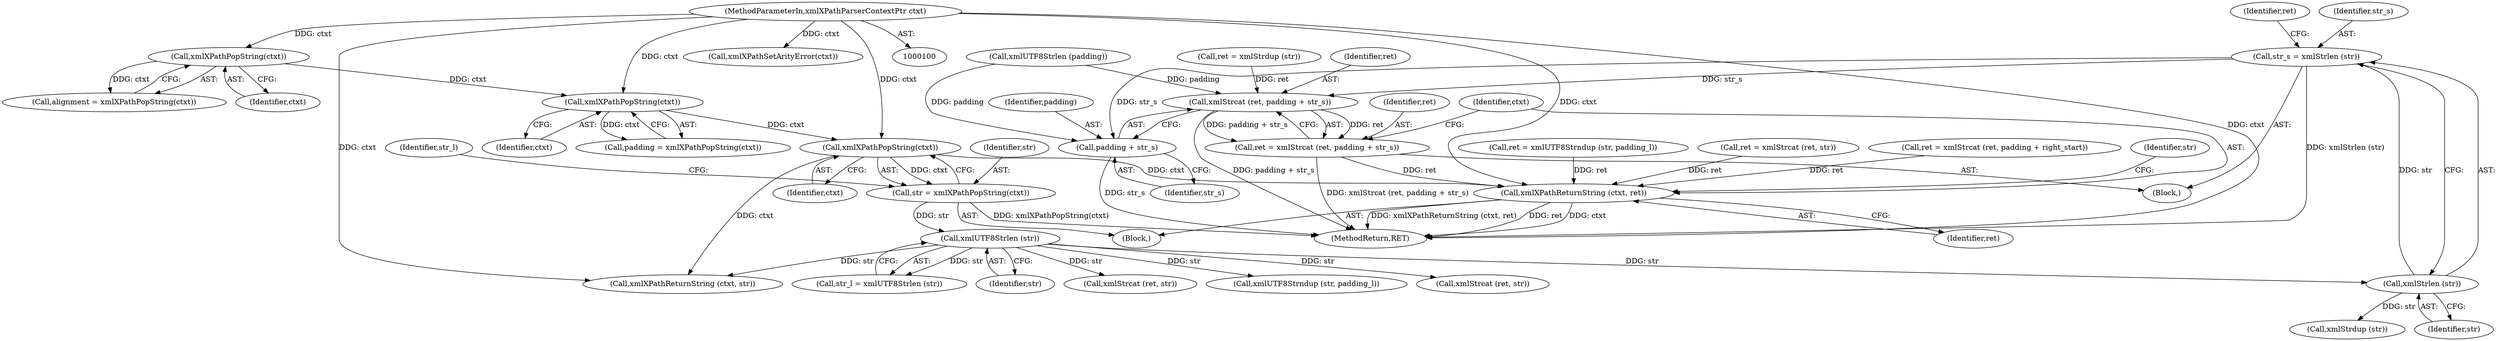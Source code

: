 digraph "1_Chrome_96dbafe288dbe2f0cc45fa3c39daf6d0c37acbab_8@del" {
"1000238" [label="(Call,str_s = xmlStrlen (str))"];
"1000240" [label="(Call,xmlStrlen (str))"];
"1000144" [label="(Call,xmlUTF8Strlen (str))"];
"1000138" [label="(Call,str = xmlXPathPopString(ctxt))"];
"1000140" [label="(Call,xmlXPathPopString(ctxt))"];
"1000136" [label="(Call,xmlXPathPopString(ctxt))"];
"1000128" [label="(Call,xmlXPathPopString(ctxt))"];
"1000101" [label="(MethodParameterIn,xmlXPathParserContextPtr ctxt)"];
"1000248" [label="(Call,xmlStrcat (ret, padding + str_s))"];
"1000246" [label="(Call,ret = xmlStrcat (ret, padding + str_s))"];
"1000253" [label="(Call,xmlXPathReturnString (ctxt, ret))"];
"1000250" [label="(Call,padding + str_s)"];
"1000242" [label="(Call,ret = xmlStrdup (str))"];
"1000262" [label="(MethodReturn,RET)"];
"1000145" [label="(Identifier,str)"];
"1000248" [label="(Call,xmlStrcat (ret, padding + str_s))"];
"1000101" [label="(MethodParameterIn,xmlXPathParserContextPtr ctxt)"];
"1000250" [label="(Call,padding + str_s)"];
"1000253" [label="(Call,xmlXPathReturnString (ctxt, ret))"];
"1000128" [label="(Call,xmlXPathPopString(ctxt))"];
"1000218" [label="(Call,xmlStrcat (ret, str))"];
"1000170" [label="(Call,xmlUTF8Strndup (str, padding_l))"];
"1000168" [label="(Call,ret = xmlUTF8Strndup (str, padding_l))"];
"1000138" [label="(Call,str = xmlXPathPopString(ctxt))"];
"1000129" [label="(Identifier,ctxt)"];
"1000252" [label="(Identifier,str_s)"];
"1000191" [label="(Call,xmlStrcat (ret, str))"];
"1000189" [label="(Call,ret = xmlStrcat (ret, str))"];
"1000144" [label="(Call,xmlUTF8Strlen (str))"];
"1000119" [label="(Call,xmlXPathSetArityError(ctxt))"];
"1000140" [label="(Call,xmlXPathPopString(ctxt))"];
"1000134" [label="(Call,padding = xmlXPathPopString(ctxt))"];
"1000136" [label="(Call,xmlXPathPopString(ctxt))"];
"1000251" [label="(Identifier,padding)"];
"1000240" [label="(Call,xmlStrlen (str))"];
"1000239" [label="(Identifier,str_s)"];
"1000137" [label="(Identifier,ctxt)"];
"1000254" [label="(Identifier,ctxt)"];
"1000246" [label="(Call,ret = xmlStrcat (ret, padding + str_s))"];
"1000141" [label="(Identifier,ctxt)"];
"1000103" [label="(Block,)"];
"1000236" [label="(Block,)"];
"1000142" [label="(Call,str_l = xmlUTF8Strlen (str))"];
"1000243" [label="(Identifier,ret)"];
"1000244" [label="(Call,xmlStrdup (str))"];
"1000241" [label="(Identifier,str)"];
"1000139" [label="(Identifier,str)"];
"1000247" [label="(Identifier,ret)"];
"1000255" [label="(Identifier,ret)"];
"1000148" [label="(Call,xmlUTF8Strlen (padding))"];
"1000126" [label="(Call,alignment = xmlXPathPopString(ctxt))"];
"1000228" [label="(Call,ret = xmlStrcat (ret, padding + right_start))"];
"1000257" [label="(Identifier,str)"];
"1000155" [label="(Call,xmlXPathReturnString (ctxt, str))"];
"1000143" [label="(Identifier,str_l)"];
"1000249" [label="(Identifier,ret)"];
"1000238" [label="(Call,str_s = xmlStrlen (str))"];
"1000238" -> "1000236"  [label="AST: "];
"1000238" -> "1000240"  [label="CFG: "];
"1000239" -> "1000238"  [label="AST: "];
"1000240" -> "1000238"  [label="AST: "];
"1000243" -> "1000238"  [label="CFG: "];
"1000238" -> "1000262"  [label="DDG: xmlStrlen (str)"];
"1000240" -> "1000238"  [label="DDG: str"];
"1000238" -> "1000248"  [label="DDG: str_s"];
"1000238" -> "1000250"  [label="DDG: str_s"];
"1000240" -> "1000241"  [label="CFG: "];
"1000241" -> "1000240"  [label="AST: "];
"1000144" -> "1000240"  [label="DDG: str"];
"1000240" -> "1000244"  [label="DDG: str"];
"1000144" -> "1000142"  [label="AST: "];
"1000144" -> "1000145"  [label="CFG: "];
"1000145" -> "1000144"  [label="AST: "];
"1000142" -> "1000144"  [label="CFG: "];
"1000144" -> "1000142"  [label="DDG: str"];
"1000138" -> "1000144"  [label="DDG: str"];
"1000144" -> "1000155"  [label="DDG: str"];
"1000144" -> "1000170"  [label="DDG: str"];
"1000144" -> "1000191"  [label="DDG: str"];
"1000144" -> "1000218"  [label="DDG: str"];
"1000138" -> "1000103"  [label="AST: "];
"1000138" -> "1000140"  [label="CFG: "];
"1000139" -> "1000138"  [label="AST: "];
"1000140" -> "1000138"  [label="AST: "];
"1000143" -> "1000138"  [label="CFG: "];
"1000138" -> "1000262"  [label="DDG: xmlXPathPopString(ctxt)"];
"1000140" -> "1000138"  [label="DDG: ctxt"];
"1000140" -> "1000141"  [label="CFG: "];
"1000141" -> "1000140"  [label="AST: "];
"1000136" -> "1000140"  [label="DDG: ctxt"];
"1000101" -> "1000140"  [label="DDG: ctxt"];
"1000140" -> "1000155"  [label="DDG: ctxt"];
"1000140" -> "1000253"  [label="DDG: ctxt"];
"1000136" -> "1000134"  [label="AST: "];
"1000136" -> "1000137"  [label="CFG: "];
"1000137" -> "1000136"  [label="AST: "];
"1000134" -> "1000136"  [label="CFG: "];
"1000136" -> "1000134"  [label="DDG: ctxt"];
"1000128" -> "1000136"  [label="DDG: ctxt"];
"1000101" -> "1000136"  [label="DDG: ctxt"];
"1000128" -> "1000126"  [label="AST: "];
"1000128" -> "1000129"  [label="CFG: "];
"1000129" -> "1000128"  [label="AST: "];
"1000126" -> "1000128"  [label="CFG: "];
"1000128" -> "1000126"  [label="DDG: ctxt"];
"1000101" -> "1000128"  [label="DDG: ctxt"];
"1000101" -> "1000100"  [label="AST: "];
"1000101" -> "1000262"  [label="DDG: ctxt"];
"1000101" -> "1000119"  [label="DDG: ctxt"];
"1000101" -> "1000155"  [label="DDG: ctxt"];
"1000101" -> "1000253"  [label="DDG: ctxt"];
"1000248" -> "1000246"  [label="AST: "];
"1000248" -> "1000250"  [label="CFG: "];
"1000249" -> "1000248"  [label="AST: "];
"1000250" -> "1000248"  [label="AST: "];
"1000246" -> "1000248"  [label="CFG: "];
"1000248" -> "1000262"  [label="DDG: padding + str_s"];
"1000248" -> "1000246"  [label="DDG: ret"];
"1000248" -> "1000246"  [label="DDG: padding + str_s"];
"1000242" -> "1000248"  [label="DDG: ret"];
"1000148" -> "1000248"  [label="DDG: padding"];
"1000246" -> "1000236"  [label="AST: "];
"1000247" -> "1000246"  [label="AST: "];
"1000254" -> "1000246"  [label="CFG: "];
"1000246" -> "1000262"  [label="DDG: xmlStrcat (ret, padding + str_s)"];
"1000246" -> "1000253"  [label="DDG: ret"];
"1000253" -> "1000103"  [label="AST: "];
"1000253" -> "1000255"  [label="CFG: "];
"1000254" -> "1000253"  [label="AST: "];
"1000255" -> "1000253"  [label="AST: "];
"1000257" -> "1000253"  [label="CFG: "];
"1000253" -> "1000262"  [label="DDG: xmlXPathReturnString (ctxt, ret)"];
"1000253" -> "1000262"  [label="DDG: ret"];
"1000253" -> "1000262"  [label="DDG: ctxt"];
"1000228" -> "1000253"  [label="DDG: ret"];
"1000168" -> "1000253"  [label="DDG: ret"];
"1000189" -> "1000253"  [label="DDG: ret"];
"1000250" -> "1000252"  [label="CFG: "];
"1000251" -> "1000250"  [label="AST: "];
"1000252" -> "1000250"  [label="AST: "];
"1000250" -> "1000262"  [label="DDG: str_s"];
"1000148" -> "1000250"  [label="DDG: padding"];
}
